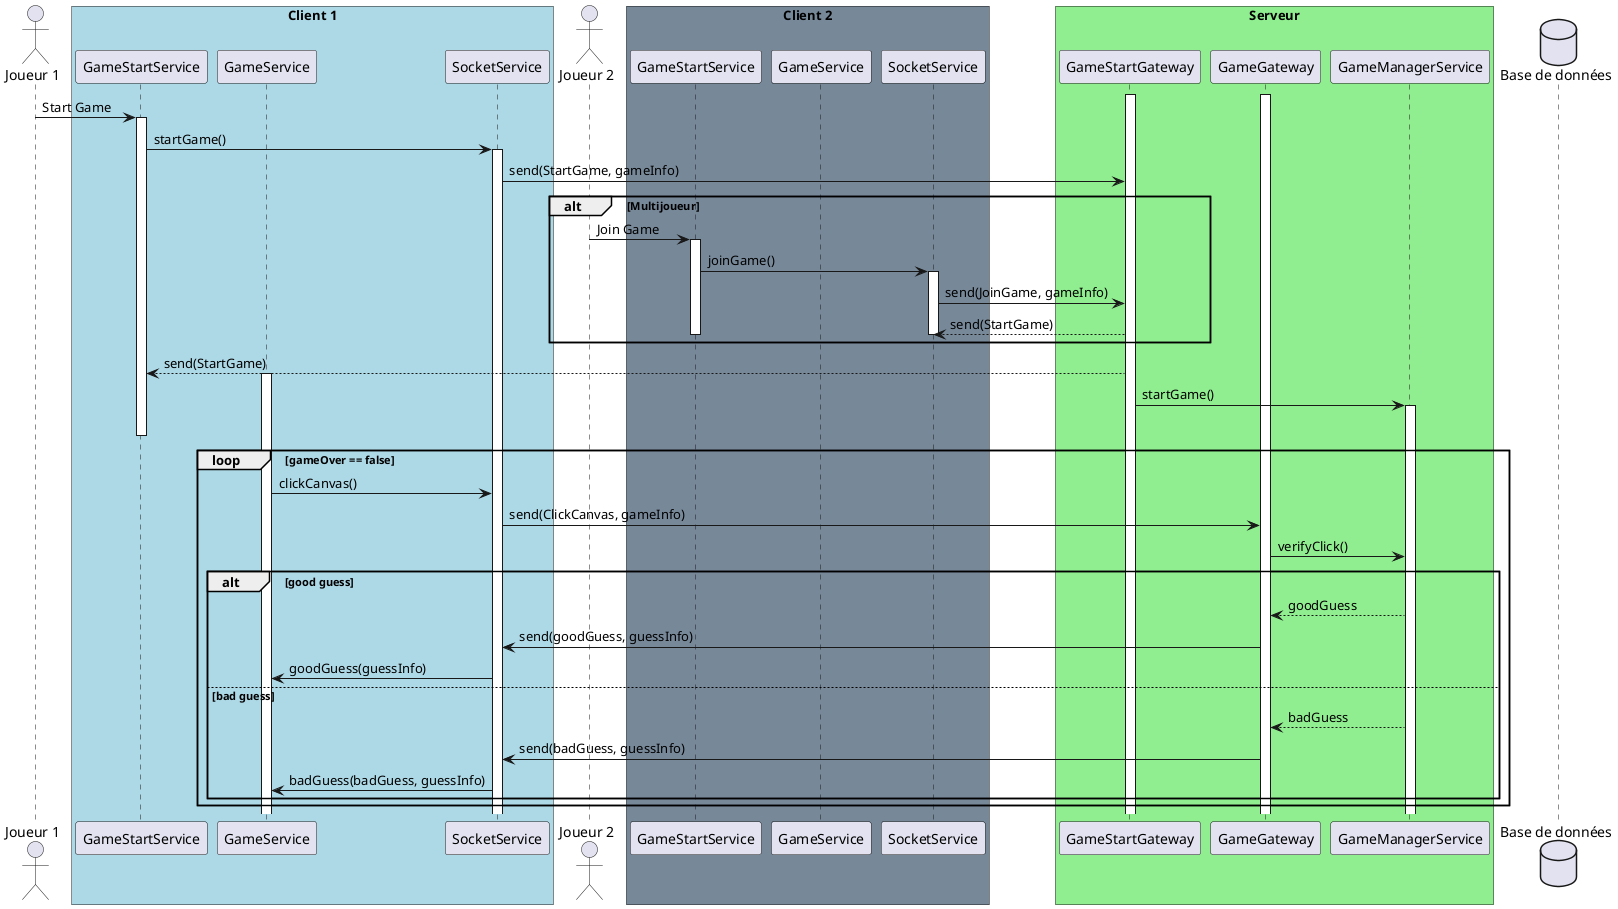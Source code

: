 @startuml

actor "Joueur 1" as player1
box "Client 1" #LightBlue
participant "GameStartService" as gameStartService1
participant "GameService" as gameService1
participant "SocketService" as socketService1
end box

actor "Joueur 2" as player2
box "Client 2" #LightSlateGray
participant "GameStartService" as gameStartService2
participant "GameService" as gameService2

participant "SocketService" as socketService2
end box

box "Serveur" #LightGreen
participant "GameStartGateway" as gameStartGateway
participant "GameGateway" as gameGateway
participant "GameManagerService" as gameManagerService
end box

database "Base de données" as db
activate gameStartGateway
activate gameGateway

player1 -> gameStartService1 : Start Game
activate gameStartService1
gameStartService1 -> socketService1 : startGame()
activate socketService1
socketService1 -> gameStartGateway : send(StartGame, gameInfo)

alt Multijoueur
    player2 -> gameStartService2 : Join Game
    activate gameStartService2
    gameStartService2 -> socketService2 : joinGame()
    activate socketService2
    socketService2 -> gameStartGateway : send(JoinGame, gameInfo)
    socketService2 <-- gameStartGateway: send(StartGame)
    deactivate gameStartService2
    deactivate socketService2
end

gameStartService1 <-- gameStartGateway : send(StartGame)
activate gameService1
gameStartGateway -> gameManagerService : startGame()
activate gameManagerService
deactivate gameStartService1

loop gameOver == false
    gameService1 -> socketService1 : clickCanvas()
    socketService1 -> gameGateway : send(ClickCanvas, gameInfo)
    gameGateway -> gameManagerService : verifyClick()

    alt good guess
        gameGateway <-- gameManagerService  : goodGuess
        socketService1 <- gameGateway   : send(goodGuess, guessInfo)
        gameService1 <- socketService1  : goodGuess(guessInfo)
    else bad guess
        gameGateway <-- gameManagerService : badGuess
        socketService1 <- gameGateway : send(badGuess, guessInfo)
        gameService1 <- socketService1  : badGuess(badGuess, guessInfo)
    end

end
@enduml
